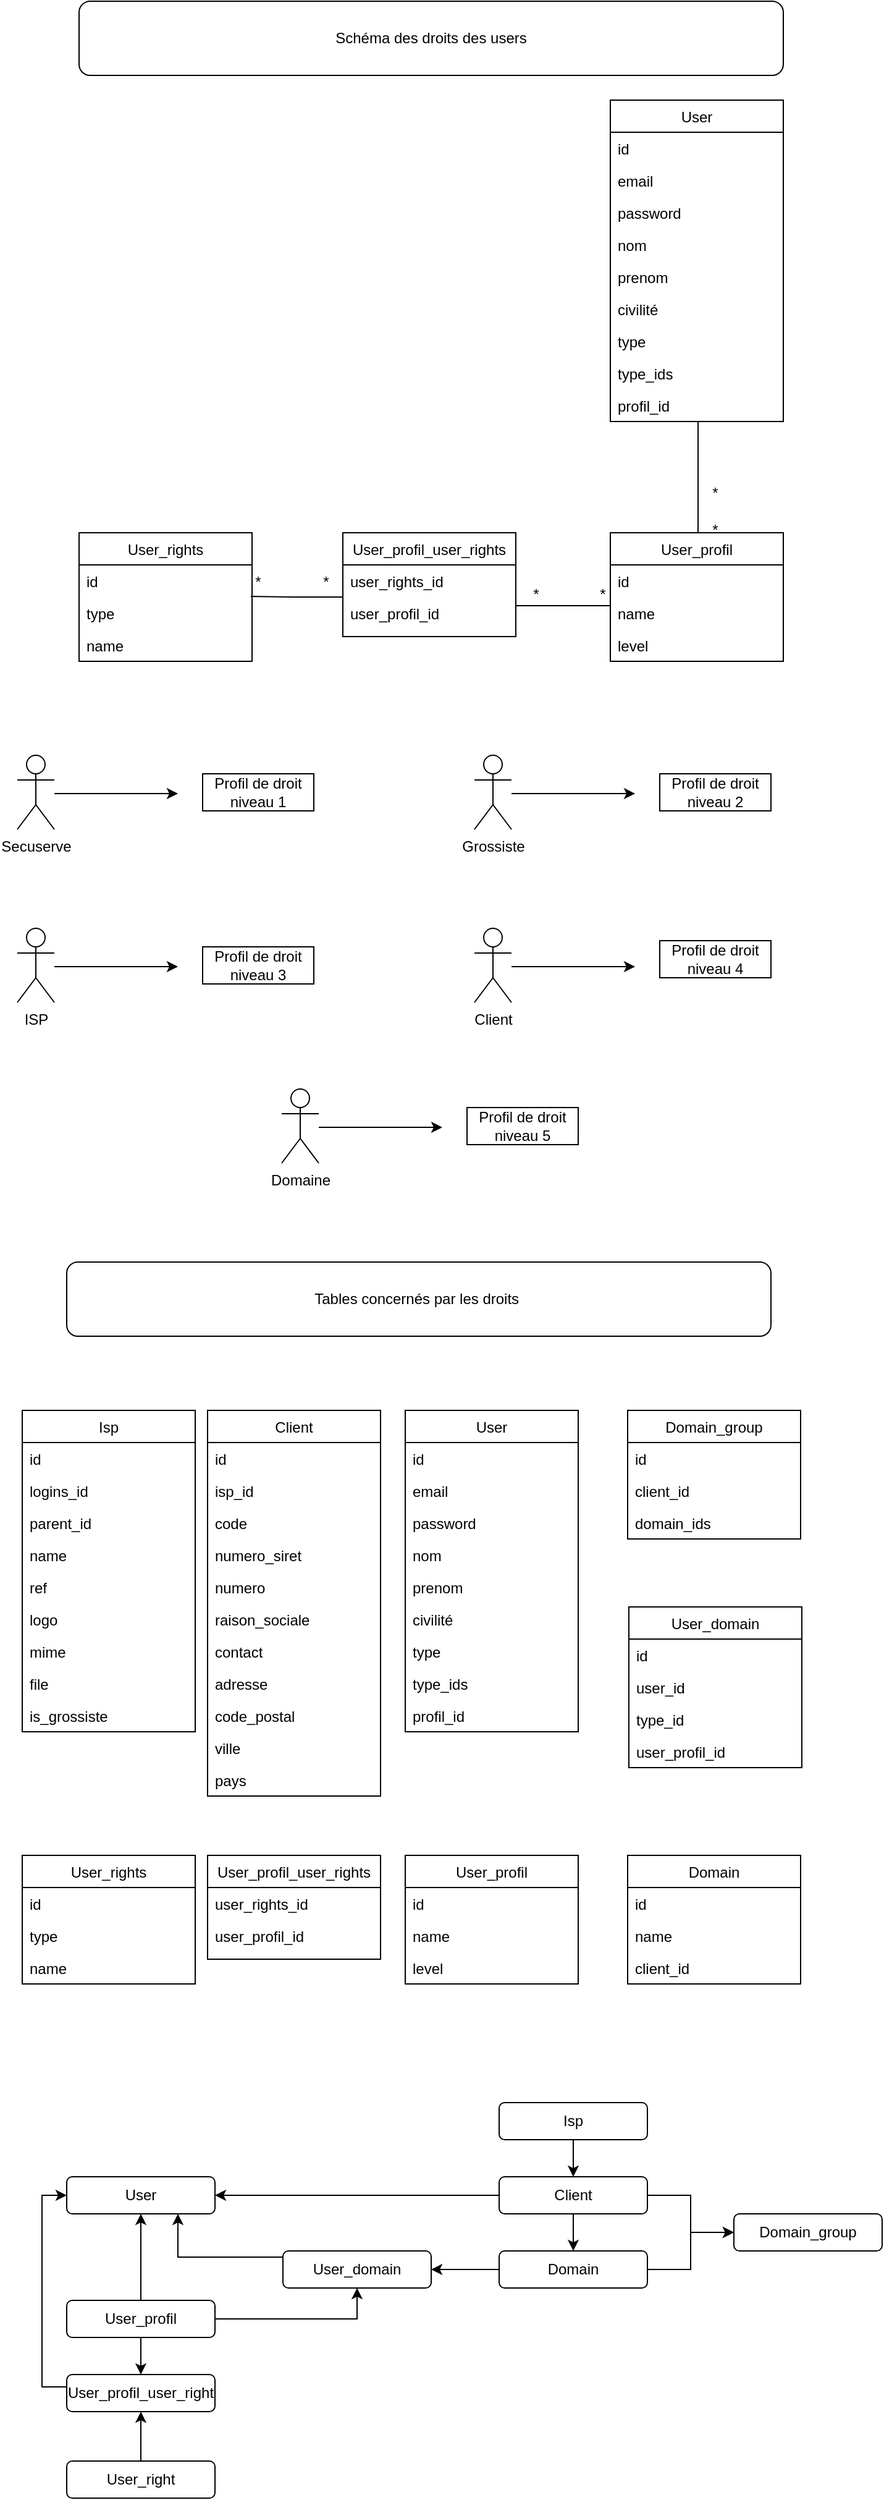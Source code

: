 <mxfile version="14.9.8" type="github">
  <diagram id="45M3cRJ7KHBeyDSTx4aS" name="Page-1">
    <mxGraphModel dx="1581" dy="2030" grid="1" gridSize="10" guides="1" tooltips="1" connect="1" arrows="1" fold="1" page="1" pageScale="1" pageWidth="827" pageHeight="1169" math="0" shadow="0">
      <root>
        <mxCell id="0" />
        <mxCell id="1" parent="0" />
        <mxCell id="ZFMh5SB0hw9YFJ7T-eh--18" value="Secuserve" style="shape=umlActor;verticalLabelPosition=bottom;verticalAlign=top;html=1;outlineConnect=0;" vertex="1" parent="1">
          <mxGeometry x="80" y="350" width="30" height="60" as="geometry" />
        </mxCell>
        <mxCell id="ZFMh5SB0hw9YFJ7T-eh--22" value="" style="endArrow=classic;html=1;" edge="1" parent="1">
          <mxGeometry width="50" height="50" relative="1" as="geometry">
            <mxPoint x="110" y="381" as="sourcePoint" />
            <mxPoint x="210" y="381" as="targetPoint" />
          </mxGeometry>
        </mxCell>
        <mxCell id="ZFMh5SB0hw9YFJ7T-eh--28" value="Profil de droit niveau 1" style="rounded=0;whiteSpace=wrap;html=1;" vertex="1" parent="1">
          <mxGeometry x="230" y="365" width="90" height="30" as="geometry" />
        </mxCell>
        <mxCell id="ZFMh5SB0hw9YFJ7T-eh--29" value="Grossiste" style="shape=umlActor;verticalLabelPosition=bottom;verticalAlign=top;html=1;outlineConnect=0;" vertex="1" parent="1">
          <mxGeometry x="450" y="350" width="30" height="60" as="geometry" />
        </mxCell>
        <mxCell id="ZFMh5SB0hw9YFJ7T-eh--30" value="" style="endArrow=classic;html=1;" edge="1" parent="1">
          <mxGeometry width="50" height="50" relative="1" as="geometry">
            <mxPoint x="480" y="381" as="sourcePoint" />
            <mxPoint x="580" y="381" as="targetPoint" />
          </mxGeometry>
        </mxCell>
        <mxCell id="ZFMh5SB0hw9YFJ7T-eh--33" value="ISP" style="shape=umlActor;verticalLabelPosition=bottom;verticalAlign=top;html=1;outlineConnect=0;" vertex="1" parent="1">
          <mxGeometry x="80" y="490" width="30" height="60" as="geometry" />
        </mxCell>
        <mxCell id="ZFMh5SB0hw9YFJ7T-eh--34" value="" style="endArrow=classic;html=1;" edge="1" parent="1">
          <mxGeometry width="50" height="50" relative="1" as="geometry">
            <mxPoint x="110" y="521" as="sourcePoint" />
            <mxPoint x="210" y="521" as="targetPoint" />
          </mxGeometry>
        </mxCell>
        <mxCell id="ZFMh5SB0hw9YFJ7T-eh--36" value="Client" style="shape=umlActor;verticalLabelPosition=bottom;verticalAlign=top;html=1;outlineConnect=0;" vertex="1" parent="1">
          <mxGeometry x="450" y="490" width="30" height="60" as="geometry" />
        </mxCell>
        <mxCell id="ZFMh5SB0hw9YFJ7T-eh--37" value="" style="endArrow=classic;html=1;" edge="1" parent="1">
          <mxGeometry width="50" height="50" relative="1" as="geometry">
            <mxPoint x="480" y="521" as="sourcePoint" />
            <mxPoint x="580" y="521" as="targetPoint" />
          </mxGeometry>
        </mxCell>
        <mxCell id="ZFMh5SB0hw9YFJ7T-eh--77" value="Domaine" style="shape=umlActor;verticalLabelPosition=bottom;verticalAlign=top;html=1;outlineConnect=0;" vertex="1" parent="1">
          <mxGeometry x="294" y="620" width="30" height="60" as="geometry" />
        </mxCell>
        <mxCell id="ZFMh5SB0hw9YFJ7T-eh--78" value="" style="endArrow=classic;html=1;" edge="1" parent="1">
          <mxGeometry width="50" height="50" relative="1" as="geometry">
            <mxPoint x="324" y="651" as="sourcePoint" />
            <mxPoint x="424" y="651" as="targetPoint" />
          </mxGeometry>
        </mxCell>
        <mxCell id="ZFMh5SB0hw9YFJ7T-eh--82" value="Profil de droit niveau&amp;nbsp;2" style="rounded=0;whiteSpace=wrap;html=1;" vertex="1" parent="1">
          <mxGeometry x="600" y="365" width="90" height="30" as="geometry" />
        </mxCell>
        <mxCell id="ZFMh5SB0hw9YFJ7T-eh--83" value="Profil de droit niveau&amp;nbsp;3" style="rounded=0;whiteSpace=wrap;html=1;" vertex="1" parent="1">
          <mxGeometry x="230" y="505" width="90" height="30" as="geometry" />
        </mxCell>
        <mxCell id="ZFMh5SB0hw9YFJ7T-eh--84" value="Profil de droit niveau&amp;nbsp;5" style="rounded=0;whiteSpace=wrap;html=1;" vertex="1" parent="1">
          <mxGeometry x="444" y="635" width="90" height="30" as="geometry" />
        </mxCell>
        <mxCell id="ZFMh5SB0hw9YFJ7T-eh--85" value="Profil de droit niveau&amp;nbsp;4" style="rounded=0;whiteSpace=wrap;html=1;" vertex="1" parent="1">
          <mxGeometry x="600" y="500" width="90" height="30" as="geometry" />
        </mxCell>
        <mxCell id="ZFMh5SB0hw9YFJ7T-eh--88" value="User_profil" style="swimlane;fontStyle=0;childLayout=stackLayout;horizontal=1;startSize=26;horizontalStack=0;resizeParent=1;resizeParentMax=0;resizeLast=0;collapsible=1;marginBottom=0;" vertex="1" parent="1">
          <mxGeometry x="560" y="170" width="140" height="104" as="geometry">
            <mxRectangle x="560" y="170" width="90" height="26" as="alternateBounds" />
          </mxGeometry>
        </mxCell>
        <mxCell id="ZFMh5SB0hw9YFJ7T-eh--89" value="id" style="text;strokeColor=none;fillColor=none;align=left;verticalAlign=top;spacingLeft=4;spacingRight=4;overflow=hidden;rotatable=0;points=[[0,0.5],[1,0.5]];portConstraint=eastwest;" vertex="1" parent="ZFMh5SB0hw9YFJ7T-eh--88">
          <mxGeometry y="26" width="140" height="26" as="geometry" />
        </mxCell>
        <mxCell id="ZFMh5SB0hw9YFJ7T-eh--90" value="name" style="text;strokeColor=none;fillColor=none;align=left;verticalAlign=top;spacingLeft=4;spacingRight=4;overflow=hidden;rotatable=0;points=[[0,0.5],[1,0.5]];portConstraint=eastwest;" vertex="1" parent="ZFMh5SB0hw9YFJ7T-eh--88">
          <mxGeometry y="52" width="140" height="26" as="geometry" />
        </mxCell>
        <mxCell id="ZFMh5SB0hw9YFJ7T-eh--91" value="level" style="text;strokeColor=none;fillColor=none;align=left;verticalAlign=top;spacingLeft=4;spacingRight=4;overflow=hidden;rotatable=0;points=[[0,0.5],[1,0.5]];portConstraint=eastwest;" vertex="1" parent="ZFMh5SB0hw9YFJ7T-eh--88">
          <mxGeometry y="78" width="140" height="26" as="geometry" />
        </mxCell>
        <mxCell id="ZFMh5SB0hw9YFJ7T-eh--96" value="User_rights" style="swimlane;fontStyle=0;childLayout=stackLayout;horizontal=1;startSize=26;horizontalStack=0;resizeParent=1;resizeParentMax=0;resizeLast=0;collapsible=1;marginBottom=0;" vertex="1" parent="1">
          <mxGeometry x="130" y="170" width="140" height="104" as="geometry">
            <mxRectangle x="130" y="170" width="90" height="26" as="alternateBounds" />
          </mxGeometry>
        </mxCell>
        <mxCell id="ZFMh5SB0hw9YFJ7T-eh--97" value="id" style="text;strokeColor=none;fillColor=none;align=left;verticalAlign=top;spacingLeft=4;spacingRight=4;overflow=hidden;rotatable=0;points=[[0,0.5],[1,0.5]];portConstraint=eastwest;" vertex="1" parent="ZFMh5SB0hw9YFJ7T-eh--96">
          <mxGeometry y="26" width="140" height="26" as="geometry" />
        </mxCell>
        <mxCell id="ZFMh5SB0hw9YFJ7T-eh--98" value="type" style="text;strokeColor=none;fillColor=none;align=left;verticalAlign=top;spacingLeft=4;spacingRight=4;overflow=hidden;rotatable=0;points=[[0,0.5],[1,0.5]];portConstraint=eastwest;" vertex="1" parent="ZFMh5SB0hw9YFJ7T-eh--96">
          <mxGeometry y="52" width="140" height="26" as="geometry" />
        </mxCell>
        <mxCell id="ZFMh5SB0hw9YFJ7T-eh--99" value="name" style="text;strokeColor=none;fillColor=none;align=left;verticalAlign=top;spacingLeft=4;spacingRight=4;overflow=hidden;rotatable=0;points=[[0,0.5],[1,0.5]];portConstraint=eastwest;" vertex="1" parent="ZFMh5SB0hw9YFJ7T-eh--96">
          <mxGeometry y="78" width="140" height="26" as="geometry" />
        </mxCell>
        <mxCell id="ZFMh5SB0hw9YFJ7T-eh--102" value="User_profil_user_rights" style="swimlane;fontStyle=0;childLayout=stackLayout;horizontal=1;startSize=26;horizontalStack=0;resizeParent=1;resizeParentMax=0;resizeLast=0;collapsible=1;marginBottom=0;" vertex="1" parent="1">
          <mxGeometry x="343.5" y="170" width="140" height="84" as="geometry">
            <mxRectangle x="343.5" y="170" width="160" height="26" as="alternateBounds" />
          </mxGeometry>
        </mxCell>
        <mxCell id="ZFMh5SB0hw9YFJ7T-eh--103" value="user_rights_id" style="text;strokeColor=none;fillColor=none;align=left;verticalAlign=top;spacingLeft=4;spacingRight=4;overflow=hidden;rotatable=0;points=[[0,0.5],[1,0.5]];portConstraint=eastwest;" vertex="1" parent="ZFMh5SB0hw9YFJ7T-eh--102">
          <mxGeometry y="26" width="140" height="26" as="geometry" />
        </mxCell>
        <mxCell id="ZFMh5SB0hw9YFJ7T-eh--111" value="user_profil_id" style="text;strokeColor=none;fillColor=none;align=left;verticalAlign=top;spacingLeft=4;spacingRight=4;overflow=hidden;rotatable=0;points=[[0,0.5],[1,0.5]];portConstraint=eastwest;" vertex="1" parent="ZFMh5SB0hw9YFJ7T-eh--102">
          <mxGeometry y="52" width="140" height="32" as="geometry" />
        </mxCell>
        <mxCell id="ZFMh5SB0hw9YFJ7T-eh--191" value="User" style="swimlane;fontStyle=0;childLayout=stackLayout;horizontal=1;startSize=26;horizontalStack=0;resizeParent=1;resizeParentMax=0;resizeLast=0;collapsible=1;marginBottom=0;" vertex="1" parent="1">
          <mxGeometry x="560" y="-180" width="140" height="260" as="geometry">
            <mxRectangle x="560" y="-210" width="60" height="26" as="alternateBounds" />
          </mxGeometry>
        </mxCell>
        <mxCell id="ZFMh5SB0hw9YFJ7T-eh--192" value="id" style="text;strokeColor=none;fillColor=none;align=left;verticalAlign=top;spacingLeft=4;spacingRight=4;overflow=hidden;rotatable=0;points=[[0,0.5],[1,0.5]];portConstraint=eastwest;" vertex="1" parent="ZFMh5SB0hw9YFJ7T-eh--191">
          <mxGeometry y="26" width="140" height="26" as="geometry" />
        </mxCell>
        <mxCell id="ZFMh5SB0hw9YFJ7T-eh--193" value="email" style="text;strokeColor=none;fillColor=none;align=left;verticalAlign=top;spacingLeft=4;spacingRight=4;overflow=hidden;rotatable=0;points=[[0,0.5],[1,0.5]];portConstraint=eastwest;" vertex="1" parent="ZFMh5SB0hw9YFJ7T-eh--191">
          <mxGeometry y="52" width="140" height="26" as="geometry" />
        </mxCell>
        <mxCell id="ZFMh5SB0hw9YFJ7T-eh--194" value="password" style="text;strokeColor=none;fillColor=none;align=left;verticalAlign=top;spacingLeft=4;spacingRight=4;overflow=hidden;rotatable=0;points=[[0,0.5],[1,0.5]];portConstraint=eastwest;" vertex="1" parent="ZFMh5SB0hw9YFJ7T-eh--191">
          <mxGeometry y="78" width="140" height="26" as="geometry" />
        </mxCell>
        <mxCell id="ZFMh5SB0hw9YFJ7T-eh--195" value="nom" style="text;strokeColor=none;fillColor=none;align=left;verticalAlign=top;spacingLeft=4;spacingRight=4;overflow=hidden;rotatable=0;points=[[0,0.5],[1,0.5]];portConstraint=eastwest;" vertex="1" parent="ZFMh5SB0hw9YFJ7T-eh--191">
          <mxGeometry y="104" width="140" height="26" as="geometry" />
        </mxCell>
        <mxCell id="ZFMh5SB0hw9YFJ7T-eh--196" value="prenom" style="text;strokeColor=none;fillColor=none;align=left;verticalAlign=top;spacingLeft=4;spacingRight=4;overflow=hidden;rotatable=0;points=[[0,0.5],[1,0.5]];portConstraint=eastwest;" vertex="1" parent="ZFMh5SB0hw9YFJ7T-eh--191">
          <mxGeometry y="130" width="140" height="26" as="geometry" />
        </mxCell>
        <mxCell id="ZFMh5SB0hw9YFJ7T-eh--197" value="civilité" style="text;strokeColor=none;fillColor=none;align=left;verticalAlign=top;spacingLeft=4;spacingRight=4;overflow=hidden;rotatable=0;points=[[0,0.5],[1,0.5]];portConstraint=eastwest;" vertex="1" parent="ZFMh5SB0hw9YFJ7T-eh--191">
          <mxGeometry y="156" width="140" height="26" as="geometry" />
        </mxCell>
        <mxCell id="ZFMh5SB0hw9YFJ7T-eh--198" value="type" style="text;strokeColor=none;fillColor=none;align=left;verticalAlign=top;spacingLeft=4;spacingRight=4;overflow=hidden;rotatable=0;points=[[0,0.5],[1,0.5]];portConstraint=eastwest;" vertex="1" parent="ZFMh5SB0hw9YFJ7T-eh--191">
          <mxGeometry y="182" width="140" height="26" as="geometry" />
        </mxCell>
        <mxCell id="ZFMh5SB0hw9YFJ7T-eh--199" value="type_ids" style="text;strokeColor=none;fillColor=none;align=left;verticalAlign=top;spacingLeft=4;spacingRight=4;overflow=hidden;rotatable=0;points=[[0,0.5],[1,0.5]];portConstraint=eastwest;" vertex="1" parent="ZFMh5SB0hw9YFJ7T-eh--191">
          <mxGeometry y="208" width="140" height="26" as="geometry" />
        </mxCell>
        <mxCell id="ZFMh5SB0hw9YFJ7T-eh--200" value="profil_id" style="text;strokeColor=none;fillColor=none;align=left;verticalAlign=top;spacingLeft=4;spacingRight=4;overflow=hidden;rotatable=0;points=[[0,0.5],[1,0.5]];portConstraint=eastwest;" vertex="1" parent="ZFMh5SB0hw9YFJ7T-eh--191">
          <mxGeometry y="234" width="140" height="26" as="geometry" />
        </mxCell>
        <mxCell id="ZFMh5SB0hw9YFJ7T-eh--204" value="*" style="text;html=1;strokeColor=none;fillColor=none;align=center;verticalAlign=middle;whiteSpace=wrap;rounded=0;" vertex="1" parent="1">
          <mxGeometry x="625" y="158" width="40" height="20" as="geometry" />
        </mxCell>
        <mxCell id="ZFMh5SB0hw9YFJ7T-eh--207" value="*" style="text;html=1;strokeColor=none;fillColor=none;align=center;verticalAlign=middle;whiteSpace=wrap;rounded=0;" vertex="1" parent="1">
          <mxGeometry x="625" y="128" width="40" height="20" as="geometry" />
        </mxCell>
        <mxCell id="ZFMh5SB0hw9YFJ7T-eh--208" value="*" style="text;html=1;strokeColor=none;fillColor=none;align=center;verticalAlign=middle;whiteSpace=wrap;rounded=0;" vertex="1" parent="1">
          <mxGeometry x="310" y="200" width="40" height="20" as="geometry" />
        </mxCell>
        <mxCell id="ZFMh5SB0hw9YFJ7T-eh--209" value="*" style="text;html=1;strokeColor=none;fillColor=none;align=center;verticalAlign=middle;whiteSpace=wrap;rounded=0;" vertex="1" parent="1">
          <mxGeometry x="255" y="200" width="40" height="20" as="geometry" />
        </mxCell>
        <mxCell id="ZFMh5SB0hw9YFJ7T-eh--210" value="" style="endArrow=none;html=1;entryX=0;entryY=0.269;entryDx=0;entryDy=0;entryPerimeter=0;" edge="1" parent="1" target="ZFMh5SB0hw9YFJ7T-eh--90">
          <mxGeometry width="50" height="50" relative="1" as="geometry">
            <mxPoint x="484" y="229" as="sourcePoint" />
            <mxPoint x="550" y="40" as="targetPoint" />
            <Array as="points">
              <mxPoint x="520" y="229" />
            </Array>
          </mxGeometry>
        </mxCell>
        <mxCell id="ZFMh5SB0hw9YFJ7T-eh--211" value="" style="endArrow=none;html=1;entryX=0;entryY=0.269;entryDx=0;entryDy=0;entryPerimeter=0;" edge="1" parent="1">
          <mxGeometry width="50" height="50" relative="1" as="geometry">
            <mxPoint x="269" y="221.5" as="sourcePoint" />
            <mxPoint x="344" y="221.984" as="targetPoint" />
            <Array as="points">
              <mxPoint x="304" y="221.99" />
            </Array>
          </mxGeometry>
        </mxCell>
        <mxCell id="ZFMh5SB0hw9YFJ7T-eh--212" value="" style="endArrow=none;html=1;" edge="1" parent="1">
          <mxGeometry width="50" height="50" relative="1" as="geometry">
            <mxPoint x="631" y="170" as="sourcePoint" />
            <mxPoint x="631" y="80" as="targetPoint" />
          </mxGeometry>
        </mxCell>
        <mxCell id="ZFMh5SB0hw9YFJ7T-eh--213" value="*" style="text;html=1;strokeColor=none;fillColor=none;align=center;verticalAlign=middle;whiteSpace=wrap;rounded=0;" vertex="1" parent="1">
          <mxGeometry x="534" y="210" width="40" height="20" as="geometry" />
        </mxCell>
        <mxCell id="ZFMh5SB0hw9YFJ7T-eh--214" value="*" style="text;html=1;strokeColor=none;fillColor=none;align=center;verticalAlign=middle;whiteSpace=wrap;rounded=0;" vertex="1" parent="1">
          <mxGeometry x="480" y="210" width="40" height="20" as="geometry" />
        </mxCell>
        <mxCell id="ZFMh5SB0hw9YFJ7T-eh--237" value="User" style="swimlane;fontStyle=0;childLayout=stackLayout;horizontal=1;startSize=26;horizontalStack=0;resizeParent=1;resizeParentMax=0;resizeLast=0;collapsible=1;marginBottom=0;" vertex="1" parent="1">
          <mxGeometry x="394" y="880" width="140" height="260" as="geometry">
            <mxRectangle x="560" y="-210" width="60" height="26" as="alternateBounds" />
          </mxGeometry>
        </mxCell>
        <mxCell id="ZFMh5SB0hw9YFJ7T-eh--238" value="id" style="text;strokeColor=none;fillColor=none;align=left;verticalAlign=top;spacingLeft=4;spacingRight=4;overflow=hidden;rotatable=0;points=[[0,0.5],[1,0.5]];portConstraint=eastwest;" vertex="1" parent="ZFMh5SB0hw9YFJ7T-eh--237">
          <mxGeometry y="26" width="140" height="26" as="geometry" />
        </mxCell>
        <mxCell id="ZFMh5SB0hw9YFJ7T-eh--239" value="email" style="text;strokeColor=none;fillColor=none;align=left;verticalAlign=top;spacingLeft=4;spacingRight=4;overflow=hidden;rotatable=0;points=[[0,0.5],[1,0.5]];portConstraint=eastwest;" vertex="1" parent="ZFMh5SB0hw9YFJ7T-eh--237">
          <mxGeometry y="52" width="140" height="26" as="geometry" />
        </mxCell>
        <mxCell id="ZFMh5SB0hw9YFJ7T-eh--240" value="password" style="text;strokeColor=none;fillColor=none;align=left;verticalAlign=top;spacingLeft=4;spacingRight=4;overflow=hidden;rotatable=0;points=[[0,0.5],[1,0.5]];portConstraint=eastwest;" vertex="1" parent="ZFMh5SB0hw9YFJ7T-eh--237">
          <mxGeometry y="78" width="140" height="26" as="geometry" />
        </mxCell>
        <mxCell id="ZFMh5SB0hw9YFJ7T-eh--241" value="nom" style="text;strokeColor=none;fillColor=none;align=left;verticalAlign=top;spacingLeft=4;spacingRight=4;overflow=hidden;rotatable=0;points=[[0,0.5],[1,0.5]];portConstraint=eastwest;" vertex="1" parent="ZFMh5SB0hw9YFJ7T-eh--237">
          <mxGeometry y="104" width="140" height="26" as="geometry" />
        </mxCell>
        <mxCell id="ZFMh5SB0hw9YFJ7T-eh--242" value="prenom" style="text;strokeColor=none;fillColor=none;align=left;verticalAlign=top;spacingLeft=4;spacingRight=4;overflow=hidden;rotatable=0;points=[[0,0.5],[1,0.5]];portConstraint=eastwest;" vertex="1" parent="ZFMh5SB0hw9YFJ7T-eh--237">
          <mxGeometry y="130" width="140" height="26" as="geometry" />
        </mxCell>
        <mxCell id="ZFMh5SB0hw9YFJ7T-eh--243" value="civilité" style="text;strokeColor=none;fillColor=none;align=left;verticalAlign=top;spacingLeft=4;spacingRight=4;overflow=hidden;rotatable=0;points=[[0,0.5],[1,0.5]];portConstraint=eastwest;" vertex="1" parent="ZFMh5SB0hw9YFJ7T-eh--237">
          <mxGeometry y="156" width="140" height="26" as="geometry" />
        </mxCell>
        <mxCell id="ZFMh5SB0hw9YFJ7T-eh--244" value="type" style="text;strokeColor=none;fillColor=none;align=left;verticalAlign=top;spacingLeft=4;spacingRight=4;overflow=hidden;rotatable=0;points=[[0,0.5],[1,0.5]];portConstraint=eastwest;" vertex="1" parent="ZFMh5SB0hw9YFJ7T-eh--237">
          <mxGeometry y="182" width="140" height="26" as="geometry" />
        </mxCell>
        <mxCell id="ZFMh5SB0hw9YFJ7T-eh--245" value="type_ids" style="text;strokeColor=none;fillColor=none;align=left;verticalAlign=top;spacingLeft=4;spacingRight=4;overflow=hidden;rotatable=0;points=[[0,0.5],[1,0.5]];portConstraint=eastwest;" vertex="1" parent="ZFMh5SB0hw9YFJ7T-eh--237">
          <mxGeometry y="208" width="140" height="26" as="geometry" />
        </mxCell>
        <mxCell id="ZFMh5SB0hw9YFJ7T-eh--246" value="profil_id" style="text;strokeColor=none;fillColor=none;align=left;verticalAlign=top;spacingLeft=4;spacingRight=4;overflow=hidden;rotatable=0;points=[[0,0.5],[1,0.5]];portConstraint=eastwest;" vertex="1" parent="ZFMh5SB0hw9YFJ7T-eh--237">
          <mxGeometry y="234" width="140" height="26" as="geometry" />
        </mxCell>
        <mxCell id="ZFMh5SB0hw9YFJ7T-eh--250" value="Isp" style="swimlane;fontStyle=0;childLayout=stackLayout;horizontal=1;startSize=26;horizontalStack=0;resizeParent=1;resizeParentMax=0;resizeLast=0;collapsible=1;marginBottom=0;" vertex="1" parent="1">
          <mxGeometry x="84" y="880" width="140" height="260" as="geometry">
            <mxRectangle x="280" y="-130" width="50" height="26" as="alternateBounds" />
          </mxGeometry>
        </mxCell>
        <mxCell id="ZFMh5SB0hw9YFJ7T-eh--251" value="id" style="text;strokeColor=none;fillColor=none;align=left;verticalAlign=top;spacingLeft=4;spacingRight=4;overflow=hidden;rotatable=0;points=[[0,0.5],[1,0.5]];portConstraint=eastwest;" vertex="1" parent="ZFMh5SB0hw9YFJ7T-eh--250">
          <mxGeometry y="26" width="140" height="26" as="geometry" />
        </mxCell>
        <mxCell id="ZFMh5SB0hw9YFJ7T-eh--252" value="logins_id" style="text;strokeColor=none;fillColor=none;align=left;verticalAlign=top;spacingLeft=4;spacingRight=4;overflow=hidden;rotatable=0;points=[[0,0.5],[1,0.5]];portConstraint=eastwest;" vertex="1" parent="ZFMh5SB0hw9YFJ7T-eh--250">
          <mxGeometry y="52" width="140" height="26" as="geometry" />
        </mxCell>
        <mxCell id="ZFMh5SB0hw9YFJ7T-eh--295" value="parent_id" style="text;strokeColor=none;fillColor=none;align=left;verticalAlign=top;spacingLeft=4;spacingRight=4;overflow=hidden;rotatable=0;points=[[0,0.5],[1,0.5]];portConstraint=eastwest;" vertex="1" parent="ZFMh5SB0hw9YFJ7T-eh--250">
          <mxGeometry y="78" width="140" height="26" as="geometry" />
        </mxCell>
        <mxCell id="ZFMh5SB0hw9YFJ7T-eh--253" value="name" style="text;strokeColor=none;fillColor=none;align=left;verticalAlign=top;spacingLeft=4;spacingRight=4;overflow=hidden;rotatable=0;points=[[0,0.5],[1,0.5]];portConstraint=eastwest;" vertex="1" parent="ZFMh5SB0hw9YFJ7T-eh--250">
          <mxGeometry y="104" width="140" height="26" as="geometry" />
        </mxCell>
        <mxCell id="ZFMh5SB0hw9YFJ7T-eh--254" value="ref" style="text;strokeColor=none;fillColor=none;align=left;verticalAlign=top;spacingLeft=4;spacingRight=4;overflow=hidden;rotatable=0;points=[[0,0.5],[1,0.5]];portConstraint=eastwest;" vertex="1" parent="ZFMh5SB0hw9YFJ7T-eh--250">
          <mxGeometry y="130" width="140" height="26" as="geometry" />
        </mxCell>
        <mxCell id="ZFMh5SB0hw9YFJ7T-eh--255" value="logo" style="text;strokeColor=none;fillColor=none;align=left;verticalAlign=top;spacingLeft=4;spacingRight=4;overflow=hidden;rotatable=0;points=[[0,0.5],[1,0.5]];portConstraint=eastwest;" vertex="1" parent="ZFMh5SB0hw9YFJ7T-eh--250">
          <mxGeometry y="156" width="140" height="26" as="geometry" />
        </mxCell>
        <mxCell id="ZFMh5SB0hw9YFJ7T-eh--256" value="mime" style="text;strokeColor=none;fillColor=none;align=left;verticalAlign=top;spacingLeft=4;spacingRight=4;overflow=hidden;rotatable=0;points=[[0,0.5],[1,0.5]];portConstraint=eastwest;" vertex="1" parent="ZFMh5SB0hw9YFJ7T-eh--250">
          <mxGeometry y="182" width="140" height="26" as="geometry" />
        </mxCell>
        <mxCell id="ZFMh5SB0hw9YFJ7T-eh--257" value="file" style="text;strokeColor=none;fillColor=none;align=left;verticalAlign=top;spacingLeft=4;spacingRight=4;overflow=hidden;rotatable=0;points=[[0,0.5],[1,0.5]];portConstraint=eastwest;" vertex="1" parent="ZFMh5SB0hw9YFJ7T-eh--250">
          <mxGeometry y="208" width="140" height="26" as="geometry" />
        </mxCell>
        <mxCell id="ZFMh5SB0hw9YFJ7T-eh--294" value="is_grossiste" style="text;strokeColor=none;fillColor=none;align=left;verticalAlign=top;spacingLeft=4;spacingRight=4;overflow=hidden;rotatable=0;points=[[0,0.5],[1,0.5]];portConstraint=eastwest;" vertex="1" parent="ZFMh5SB0hw9YFJ7T-eh--250">
          <mxGeometry y="234" width="140" height="26" as="geometry" />
        </mxCell>
        <mxCell id="ZFMh5SB0hw9YFJ7T-eh--258" value="Client" style="swimlane;fontStyle=0;childLayout=stackLayout;horizontal=1;startSize=26;horizontalStack=0;resizeParent=1;resizeParentMax=0;resizeLast=0;collapsible=1;marginBottom=0;" vertex="1" parent="1">
          <mxGeometry x="234" y="880" width="140" height="312" as="geometry">
            <mxRectangle x="280" y="-130" width="50" height="26" as="alternateBounds" />
          </mxGeometry>
        </mxCell>
        <mxCell id="ZFMh5SB0hw9YFJ7T-eh--259" value="id" style="text;strokeColor=none;fillColor=none;align=left;verticalAlign=top;spacingLeft=4;spacingRight=4;overflow=hidden;rotatable=0;points=[[0,0.5],[1,0.5]];portConstraint=eastwest;" vertex="1" parent="ZFMh5SB0hw9YFJ7T-eh--258">
          <mxGeometry y="26" width="140" height="26" as="geometry" />
        </mxCell>
        <mxCell id="ZFMh5SB0hw9YFJ7T-eh--260" value="isp_id" style="text;strokeColor=none;fillColor=none;align=left;verticalAlign=top;spacingLeft=4;spacingRight=4;overflow=hidden;rotatable=0;points=[[0,0.5],[1,0.5]];portConstraint=eastwest;" vertex="1" parent="ZFMh5SB0hw9YFJ7T-eh--258">
          <mxGeometry y="52" width="140" height="26" as="geometry" />
        </mxCell>
        <mxCell id="ZFMh5SB0hw9YFJ7T-eh--261" value="code" style="text;strokeColor=none;fillColor=none;align=left;verticalAlign=top;spacingLeft=4;spacingRight=4;overflow=hidden;rotatable=0;points=[[0,0.5],[1,0.5]];portConstraint=eastwest;" vertex="1" parent="ZFMh5SB0hw9YFJ7T-eh--258">
          <mxGeometry y="78" width="140" height="26" as="geometry" />
        </mxCell>
        <mxCell id="ZFMh5SB0hw9YFJ7T-eh--262" value="numero_siret" style="text;strokeColor=none;fillColor=none;align=left;verticalAlign=top;spacingLeft=4;spacingRight=4;overflow=hidden;rotatable=0;points=[[0,0.5],[1,0.5]];portConstraint=eastwest;" vertex="1" parent="ZFMh5SB0hw9YFJ7T-eh--258">
          <mxGeometry y="104" width="140" height="26" as="geometry" />
        </mxCell>
        <mxCell id="ZFMh5SB0hw9YFJ7T-eh--263" value="numero" style="text;strokeColor=none;fillColor=none;align=left;verticalAlign=top;spacingLeft=4;spacingRight=4;overflow=hidden;rotatable=0;points=[[0,0.5],[1,0.5]];portConstraint=eastwest;" vertex="1" parent="ZFMh5SB0hw9YFJ7T-eh--258">
          <mxGeometry y="130" width="140" height="26" as="geometry" />
        </mxCell>
        <mxCell id="ZFMh5SB0hw9YFJ7T-eh--264" value="raison_sociale" style="text;strokeColor=none;fillColor=none;align=left;verticalAlign=top;spacingLeft=4;spacingRight=4;overflow=hidden;rotatable=0;points=[[0,0.5],[1,0.5]];portConstraint=eastwest;" vertex="1" parent="ZFMh5SB0hw9YFJ7T-eh--258">
          <mxGeometry y="156" width="140" height="26" as="geometry" />
        </mxCell>
        <mxCell id="ZFMh5SB0hw9YFJ7T-eh--265" value="contact" style="text;strokeColor=none;fillColor=none;align=left;verticalAlign=top;spacingLeft=4;spacingRight=4;overflow=hidden;rotatable=0;points=[[0,0.5],[1,0.5]];portConstraint=eastwest;" vertex="1" parent="ZFMh5SB0hw9YFJ7T-eh--258">
          <mxGeometry y="182" width="140" height="26" as="geometry" />
        </mxCell>
        <mxCell id="ZFMh5SB0hw9YFJ7T-eh--266" value="adresse" style="text;strokeColor=none;fillColor=none;align=left;verticalAlign=top;spacingLeft=4;spacingRight=4;overflow=hidden;rotatable=0;points=[[0,0.5],[1,0.5]];portConstraint=eastwest;" vertex="1" parent="ZFMh5SB0hw9YFJ7T-eh--258">
          <mxGeometry y="208" width="140" height="26" as="geometry" />
        </mxCell>
        <mxCell id="ZFMh5SB0hw9YFJ7T-eh--267" value="code_postal" style="text;strokeColor=none;fillColor=none;align=left;verticalAlign=top;spacingLeft=4;spacingRight=4;overflow=hidden;rotatable=0;points=[[0,0.5],[1,0.5]];portConstraint=eastwest;" vertex="1" parent="ZFMh5SB0hw9YFJ7T-eh--258">
          <mxGeometry y="234" width="140" height="26" as="geometry" />
        </mxCell>
        <mxCell id="ZFMh5SB0hw9YFJ7T-eh--268" value="ville" style="text;strokeColor=none;fillColor=none;align=left;verticalAlign=top;spacingLeft=4;spacingRight=4;overflow=hidden;rotatable=0;points=[[0,0.5],[1,0.5]];portConstraint=eastwest;" vertex="1" parent="ZFMh5SB0hw9YFJ7T-eh--258">
          <mxGeometry y="260" width="140" height="26" as="geometry" />
        </mxCell>
        <mxCell id="ZFMh5SB0hw9YFJ7T-eh--269" value="pays" style="text;strokeColor=none;fillColor=none;align=left;verticalAlign=top;spacingLeft=4;spacingRight=4;overflow=hidden;rotatable=0;points=[[0,0.5],[1,0.5]];portConstraint=eastwest;" vertex="1" parent="ZFMh5SB0hw9YFJ7T-eh--258">
          <mxGeometry y="286" width="140" height="26" as="geometry" />
        </mxCell>
        <mxCell id="ZFMh5SB0hw9YFJ7T-eh--271" value="Schéma des droits des users" style="rounded=1;whiteSpace=wrap;html=1;" vertex="1" parent="1">
          <mxGeometry x="130" y="-260" width="570" height="60" as="geometry" />
        </mxCell>
        <mxCell id="ZFMh5SB0hw9YFJ7T-eh--272" value="Tables concernés par les droits&amp;nbsp;" style="rounded=1;whiteSpace=wrap;html=1;" vertex="1" parent="1">
          <mxGeometry x="120" y="760" width="570" height="60" as="geometry" />
        </mxCell>
        <mxCell id="ZFMh5SB0hw9YFJ7T-eh--273" value="Domain_group" style="swimlane;fontStyle=0;childLayout=stackLayout;horizontal=1;startSize=26;horizontalStack=0;resizeParent=1;resizeParentMax=0;resizeLast=0;collapsible=1;marginBottom=0;" vertex="1" parent="1">
          <mxGeometry x="574" y="880" width="140" height="104" as="geometry">
            <mxRectangle x="280" y="-130" width="50" height="26" as="alternateBounds" />
          </mxGeometry>
        </mxCell>
        <mxCell id="ZFMh5SB0hw9YFJ7T-eh--274" value="id" style="text;strokeColor=none;fillColor=none;align=left;verticalAlign=top;spacingLeft=4;spacingRight=4;overflow=hidden;rotatable=0;points=[[0,0.5],[1,0.5]];portConstraint=eastwest;" vertex="1" parent="ZFMh5SB0hw9YFJ7T-eh--273">
          <mxGeometry y="26" width="140" height="26" as="geometry" />
        </mxCell>
        <mxCell id="ZFMh5SB0hw9YFJ7T-eh--275" value="client_id" style="text;strokeColor=none;fillColor=none;align=left;verticalAlign=top;spacingLeft=4;spacingRight=4;overflow=hidden;rotatable=0;points=[[0,0.5],[1,0.5]];portConstraint=eastwest;" vertex="1" parent="ZFMh5SB0hw9YFJ7T-eh--273">
          <mxGeometry y="52" width="140" height="26" as="geometry" />
        </mxCell>
        <mxCell id="ZFMh5SB0hw9YFJ7T-eh--276" value="domain_ids" style="text;strokeColor=none;fillColor=none;align=left;verticalAlign=top;spacingLeft=4;spacingRight=4;overflow=hidden;rotatable=0;points=[[0,0.5],[1,0.5]];portConstraint=eastwest;" vertex="1" parent="ZFMh5SB0hw9YFJ7T-eh--273">
          <mxGeometry y="78" width="140" height="26" as="geometry" />
        </mxCell>
        <mxCell id="ZFMh5SB0hw9YFJ7T-eh--281" value="User_rights" style="swimlane;fontStyle=0;childLayout=stackLayout;horizontal=1;startSize=26;horizontalStack=0;resizeParent=1;resizeParentMax=0;resizeLast=0;collapsible=1;marginBottom=0;" vertex="1" parent="1">
          <mxGeometry x="84" y="1240" width="140" height="104" as="geometry">
            <mxRectangle x="130" y="170" width="90" height="26" as="alternateBounds" />
          </mxGeometry>
        </mxCell>
        <mxCell id="ZFMh5SB0hw9YFJ7T-eh--282" value="id" style="text;strokeColor=none;fillColor=none;align=left;verticalAlign=top;spacingLeft=4;spacingRight=4;overflow=hidden;rotatable=0;points=[[0,0.5],[1,0.5]];portConstraint=eastwest;" vertex="1" parent="ZFMh5SB0hw9YFJ7T-eh--281">
          <mxGeometry y="26" width="140" height="26" as="geometry" />
        </mxCell>
        <mxCell id="ZFMh5SB0hw9YFJ7T-eh--283" value="type" style="text;strokeColor=none;fillColor=none;align=left;verticalAlign=top;spacingLeft=4;spacingRight=4;overflow=hidden;rotatable=0;points=[[0,0.5],[1,0.5]];portConstraint=eastwest;" vertex="1" parent="ZFMh5SB0hw9YFJ7T-eh--281">
          <mxGeometry y="52" width="140" height="26" as="geometry" />
        </mxCell>
        <mxCell id="ZFMh5SB0hw9YFJ7T-eh--284" value="name" style="text;strokeColor=none;fillColor=none;align=left;verticalAlign=top;spacingLeft=4;spacingRight=4;overflow=hidden;rotatable=0;points=[[0,0.5],[1,0.5]];portConstraint=eastwest;" vertex="1" parent="ZFMh5SB0hw9YFJ7T-eh--281">
          <mxGeometry y="78" width="140" height="26" as="geometry" />
        </mxCell>
        <mxCell id="ZFMh5SB0hw9YFJ7T-eh--285" value="User_profil_user_rights" style="swimlane;fontStyle=0;childLayout=stackLayout;horizontal=1;startSize=26;horizontalStack=0;resizeParent=1;resizeParentMax=0;resizeLast=0;collapsible=1;marginBottom=0;" vertex="1" parent="1">
          <mxGeometry x="234" y="1240" width="140" height="84" as="geometry">
            <mxRectangle x="343.5" y="170" width="160" height="26" as="alternateBounds" />
          </mxGeometry>
        </mxCell>
        <mxCell id="ZFMh5SB0hw9YFJ7T-eh--286" value="user_rights_id" style="text;strokeColor=none;fillColor=none;align=left;verticalAlign=top;spacingLeft=4;spacingRight=4;overflow=hidden;rotatable=0;points=[[0,0.5],[1,0.5]];portConstraint=eastwest;" vertex="1" parent="ZFMh5SB0hw9YFJ7T-eh--285">
          <mxGeometry y="26" width="140" height="26" as="geometry" />
        </mxCell>
        <mxCell id="ZFMh5SB0hw9YFJ7T-eh--287" value="user_profil_id" style="text;strokeColor=none;fillColor=none;align=left;verticalAlign=top;spacingLeft=4;spacingRight=4;overflow=hidden;rotatable=0;points=[[0,0.5],[1,0.5]];portConstraint=eastwest;" vertex="1" parent="ZFMh5SB0hw9YFJ7T-eh--285">
          <mxGeometry y="52" width="140" height="32" as="geometry" />
        </mxCell>
        <mxCell id="ZFMh5SB0hw9YFJ7T-eh--288" value="User_profil" style="swimlane;fontStyle=0;childLayout=stackLayout;horizontal=1;startSize=26;horizontalStack=0;resizeParent=1;resizeParentMax=0;resizeLast=0;collapsible=1;marginBottom=0;" vertex="1" parent="1">
          <mxGeometry x="394" y="1240" width="140" height="104" as="geometry">
            <mxRectangle x="560" y="170" width="90" height="26" as="alternateBounds" />
          </mxGeometry>
        </mxCell>
        <mxCell id="ZFMh5SB0hw9YFJ7T-eh--289" value="id" style="text;strokeColor=none;fillColor=none;align=left;verticalAlign=top;spacingLeft=4;spacingRight=4;overflow=hidden;rotatable=0;points=[[0,0.5],[1,0.5]];portConstraint=eastwest;" vertex="1" parent="ZFMh5SB0hw9YFJ7T-eh--288">
          <mxGeometry y="26" width="140" height="26" as="geometry" />
        </mxCell>
        <mxCell id="ZFMh5SB0hw9YFJ7T-eh--290" value="name" style="text;strokeColor=none;fillColor=none;align=left;verticalAlign=top;spacingLeft=4;spacingRight=4;overflow=hidden;rotatable=0;points=[[0,0.5],[1,0.5]];portConstraint=eastwest;" vertex="1" parent="ZFMh5SB0hw9YFJ7T-eh--288">
          <mxGeometry y="52" width="140" height="26" as="geometry" />
        </mxCell>
        <mxCell id="ZFMh5SB0hw9YFJ7T-eh--291" value="level" style="text;strokeColor=none;fillColor=none;align=left;verticalAlign=top;spacingLeft=4;spacingRight=4;overflow=hidden;rotatable=0;points=[[0,0.5],[1,0.5]];portConstraint=eastwest;" vertex="1" parent="ZFMh5SB0hw9YFJ7T-eh--288">
          <mxGeometry y="78" width="140" height="26" as="geometry" />
        </mxCell>
        <mxCell id="ZFMh5SB0hw9YFJ7T-eh--296" value="Domain" style="swimlane;fontStyle=0;childLayout=stackLayout;horizontal=1;startSize=26;horizontalStack=0;resizeParent=1;resizeParentMax=0;resizeLast=0;collapsible=1;marginBottom=0;" vertex="1" parent="1">
          <mxGeometry x="574" y="1240" width="140" height="104" as="geometry">
            <mxRectangle x="560" y="170" width="90" height="26" as="alternateBounds" />
          </mxGeometry>
        </mxCell>
        <mxCell id="ZFMh5SB0hw9YFJ7T-eh--297" value="id" style="text;strokeColor=none;fillColor=none;align=left;verticalAlign=top;spacingLeft=4;spacingRight=4;overflow=hidden;rotatable=0;points=[[0,0.5],[1,0.5]];portConstraint=eastwest;" vertex="1" parent="ZFMh5SB0hw9YFJ7T-eh--296">
          <mxGeometry y="26" width="140" height="26" as="geometry" />
        </mxCell>
        <mxCell id="ZFMh5SB0hw9YFJ7T-eh--298" value="name" style="text;strokeColor=none;fillColor=none;align=left;verticalAlign=top;spacingLeft=4;spacingRight=4;overflow=hidden;rotatable=0;points=[[0,0.5],[1,0.5]];portConstraint=eastwest;" vertex="1" parent="ZFMh5SB0hw9YFJ7T-eh--296">
          <mxGeometry y="52" width="140" height="26" as="geometry" />
        </mxCell>
        <mxCell id="ZFMh5SB0hw9YFJ7T-eh--299" value="client_id" style="text;strokeColor=none;fillColor=none;align=left;verticalAlign=top;spacingLeft=4;spacingRight=4;overflow=hidden;rotatable=0;points=[[0,0.5],[1,0.5]];portConstraint=eastwest;" vertex="1" parent="ZFMh5SB0hw9YFJ7T-eh--296">
          <mxGeometry y="78" width="140" height="26" as="geometry" />
        </mxCell>
        <mxCell id="ZFMh5SB0hw9YFJ7T-eh--300" value="User_domain" style="swimlane;fontStyle=0;childLayout=stackLayout;horizontal=1;startSize=26;horizontalStack=0;resizeParent=1;resizeParentMax=0;resizeLast=0;collapsible=1;marginBottom=0;" vertex="1" parent="1">
          <mxGeometry x="575" y="1039" width="140" height="130" as="geometry">
            <mxRectangle x="560" y="170" width="90" height="26" as="alternateBounds" />
          </mxGeometry>
        </mxCell>
        <mxCell id="ZFMh5SB0hw9YFJ7T-eh--301" value="id" style="text;strokeColor=none;fillColor=none;align=left;verticalAlign=top;spacingLeft=4;spacingRight=4;overflow=hidden;rotatable=0;points=[[0,0.5],[1,0.5]];portConstraint=eastwest;" vertex="1" parent="ZFMh5SB0hw9YFJ7T-eh--300">
          <mxGeometry y="26" width="140" height="26" as="geometry" />
        </mxCell>
        <mxCell id="ZFMh5SB0hw9YFJ7T-eh--302" value="user_id" style="text;strokeColor=none;fillColor=none;align=left;verticalAlign=top;spacingLeft=4;spacingRight=4;overflow=hidden;rotatable=0;points=[[0,0.5],[1,0.5]];portConstraint=eastwest;" vertex="1" parent="ZFMh5SB0hw9YFJ7T-eh--300">
          <mxGeometry y="52" width="140" height="26" as="geometry" />
        </mxCell>
        <mxCell id="ZFMh5SB0hw9YFJ7T-eh--333" value="type_id" style="text;strokeColor=none;fillColor=none;align=left;verticalAlign=top;spacingLeft=4;spacingRight=4;overflow=hidden;rotatable=0;points=[[0,0.5],[1,0.5]];portConstraint=eastwest;" vertex="1" parent="ZFMh5SB0hw9YFJ7T-eh--300">
          <mxGeometry y="78" width="140" height="26" as="geometry" />
        </mxCell>
        <mxCell id="ZFMh5SB0hw9YFJ7T-eh--334" value="user_profil_id" style="text;strokeColor=none;fillColor=none;align=left;verticalAlign=top;spacingLeft=4;spacingRight=4;overflow=hidden;rotatable=0;points=[[0,0.5],[1,0.5]];portConstraint=eastwest;" vertex="1" parent="ZFMh5SB0hw9YFJ7T-eh--300">
          <mxGeometry y="104" width="140" height="26" as="geometry" />
        </mxCell>
        <mxCell id="ZFMh5SB0hw9YFJ7T-eh--327" value="" style="edgeStyle=orthogonalEdgeStyle;rounded=0;orthogonalLoop=1;jettySize=auto;html=1;" edge="1" parent="1" source="ZFMh5SB0hw9YFJ7T-eh--304" target="ZFMh5SB0hw9YFJ7T-eh--305">
          <mxGeometry relative="1" as="geometry" />
        </mxCell>
        <mxCell id="ZFMh5SB0hw9YFJ7T-eh--304" value="Isp" style="rounded=1;whiteSpace=wrap;html=1;" vertex="1" parent="1">
          <mxGeometry x="470" y="1440" width="120" height="30" as="geometry" />
        </mxCell>
        <mxCell id="ZFMh5SB0hw9YFJ7T-eh--317" value="" style="edgeStyle=orthogonalEdgeStyle;rounded=0;orthogonalLoop=1;jettySize=auto;html=1;" edge="1" parent="1" source="ZFMh5SB0hw9YFJ7T-eh--305" target="ZFMh5SB0hw9YFJ7T-eh--311">
          <mxGeometry relative="1" as="geometry" />
        </mxCell>
        <mxCell id="ZFMh5SB0hw9YFJ7T-eh--328" value="" style="edgeStyle=orthogonalEdgeStyle;rounded=0;orthogonalLoop=1;jettySize=auto;html=1;" edge="1" parent="1" source="ZFMh5SB0hw9YFJ7T-eh--305" target="ZFMh5SB0hw9YFJ7T-eh--312">
          <mxGeometry relative="1" as="geometry" />
        </mxCell>
        <mxCell id="ZFMh5SB0hw9YFJ7T-eh--337" value="" style="edgeStyle=orthogonalEdgeStyle;rounded=0;orthogonalLoop=1;jettySize=auto;html=1;" edge="1" parent="1" source="ZFMh5SB0hw9YFJ7T-eh--305" target="ZFMh5SB0hw9YFJ7T-eh--306">
          <mxGeometry relative="1" as="geometry" />
        </mxCell>
        <mxCell id="ZFMh5SB0hw9YFJ7T-eh--305" value="Client" style="rounded=1;whiteSpace=wrap;html=1;" vertex="1" parent="1">
          <mxGeometry x="470" y="1500" width="120" height="30" as="geometry" />
        </mxCell>
        <mxCell id="ZFMh5SB0hw9YFJ7T-eh--306" value="Domain_group" style="rounded=1;whiteSpace=wrap;html=1;" vertex="1" parent="1">
          <mxGeometry x="660" y="1530" width="120" height="30" as="geometry" />
        </mxCell>
        <mxCell id="ZFMh5SB0hw9YFJ7T-eh--330" value="" style="edgeStyle=orthogonalEdgeStyle;rounded=0;orthogonalLoop=1;jettySize=auto;html=1;" edge="1" parent="1" source="ZFMh5SB0hw9YFJ7T-eh--307" target="ZFMh5SB0hw9YFJ7T-eh--311">
          <mxGeometry relative="1" as="geometry">
            <Array as="points">
              <mxPoint x="210" y="1565" />
            </Array>
          </mxGeometry>
        </mxCell>
        <mxCell id="ZFMh5SB0hw9YFJ7T-eh--307" value="User_domain" style="rounded=1;whiteSpace=wrap;html=1;" vertex="1" parent="1">
          <mxGeometry x="295" y="1560" width="120" height="30" as="geometry" />
        </mxCell>
        <mxCell id="ZFMh5SB0hw9YFJ7T-eh--326" style="edgeStyle=orthogonalEdgeStyle;rounded=0;orthogonalLoop=1;jettySize=auto;html=1;entryX=0;entryY=0.5;entryDx=0;entryDy=0;" edge="1" parent="1" source="ZFMh5SB0hw9YFJ7T-eh--308" target="ZFMh5SB0hw9YFJ7T-eh--311">
          <mxGeometry relative="1" as="geometry">
            <Array as="points">
              <mxPoint x="100" y="1670" />
              <mxPoint x="100" y="1515" />
            </Array>
          </mxGeometry>
        </mxCell>
        <mxCell id="ZFMh5SB0hw9YFJ7T-eh--308" value="User_profil_user_right" style="rounded=1;whiteSpace=wrap;html=1;" vertex="1" parent="1">
          <mxGeometry x="120" y="1660" width="120" height="30" as="geometry" />
        </mxCell>
        <mxCell id="ZFMh5SB0hw9YFJ7T-eh--319" value="" style="edgeStyle=orthogonalEdgeStyle;rounded=0;orthogonalLoop=1;jettySize=auto;html=1;" edge="1" parent="1" source="ZFMh5SB0hw9YFJ7T-eh--309" target="ZFMh5SB0hw9YFJ7T-eh--311">
          <mxGeometry relative="1" as="geometry" />
        </mxCell>
        <mxCell id="ZFMh5SB0hw9YFJ7T-eh--324" value="" style="edgeStyle=orthogonalEdgeStyle;rounded=0;orthogonalLoop=1;jettySize=auto;html=1;" edge="1" parent="1" source="ZFMh5SB0hw9YFJ7T-eh--309">
          <mxGeometry relative="1" as="geometry">
            <mxPoint x="180" y="1660" as="targetPoint" />
          </mxGeometry>
        </mxCell>
        <mxCell id="ZFMh5SB0hw9YFJ7T-eh--332" value="" style="edgeStyle=orthogonalEdgeStyle;rounded=0;orthogonalLoop=1;jettySize=auto;html=1;" edge="1" parent="1" source="ZFMh5SB0hw9YFJ7T-eh--309" target="ZFMh5SB0hw9YFJ7T-eh--307">
          <mxGeometry relative="1" as="geometry" />
        </mxCell>
        <mxCell id="ZFMh5SB0hw9YFJ7T-eh--309" value="User_profil" style="rounded=1;whiteSpace=wrap;html=1;" vertex="1" parent="1">
          <mxGeometry x="120" y="1600" width="120" height="30" as="geometry" />
        </mxCell>
        <mxCell id="ZFMh5SB0hw9YFJ7T-eh--325" value="" style="edgeStyle=orthogonalEdgeStyle;rounded=0;orthogonalLoop=1;jettySize=auto;html=1;" edge="1" parent="1" source="ZFMh5SB0hw9YFJ7T-eh--310">
          <mxGeometry relative="1" as="geometry">
            <mxPoint x="180" y="1690" as="targetPoint" />
            <Array as="points">
              <mxPoint x="180" y="1700" />
              <mxPoint x="180" y="1700" />
            </Array>
          </mxGeometry>
        </mxCell>
        <mxCell id="ZFMh5SB0hw9YFJ7T-eh--310" value="User_right" style="rounded=1;whiteSpace=wrap;html=1;" vertex="1" parent="1">
          <mxGeometry x="120" y="1730" width="120" height="30" as="geometry" />
        </mxCell>
        <mxCell id="ZFMh5SB0hw9YFJ7T-eh--311" value="User" style="rounded=1;whiteSpace=wrap;html=1;" vertex="1" parent="1">
          <mxGeometry x="120" y="1500" width="120" height="30" as="geometry" />
        </mxCell>
        <mxCell id="ZFMh5SB0hw9YFJ7T-eh--329" value="" style="edgeStyle=orthogonalEdgeStyle;rounded=0;orthogonalLoop=1;jettySize=auto;html=1;" edge="1" parent="1" source="ZFMh5SB0hw9YFJ7T-eh--312" target="ZFMh5SB0hw9YFJ7T-eh--307">
          <mxGeometry relative="1" as="geometry" />
        </mxCell>
        <mxCell id="ZFMh5SB0hw9YFJ7T-eh--331" value="" style="edgeStyle=orthogonalEdgeStyle;rounded=0;orthogonalLoop=1;jettySize=auto;html=1;" edge="1" parent="1" source="ZFMh5SB0hw9YFJ7T-eh--312" target="ZFMh5SB0hw9YFJ7T-eh--306">
          <mxGeometry relative="1" as="geometry" />
        </mxCell>
        <mxCell id="ZFMh5SB0hw9YFJ7T-eh--312" value="Domain" style="rounded=1;whiteSpace=wrap;html=1;" vertex="1" parent="1">
          <mxGeometry x="470" y="1560" width="120" height="30" as="geometry" />
        </mxCell>
      </root>
    </mxGraphModel>
  </diagram>
</mxfile>
